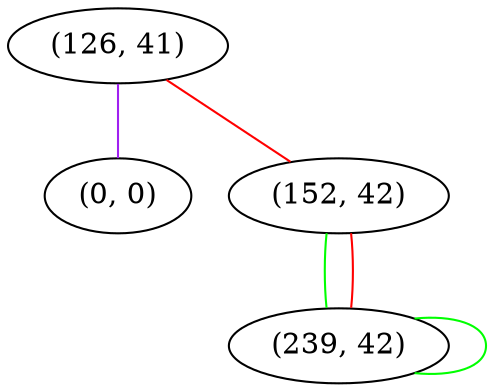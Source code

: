 graph "" {
"(126, 41)";
"(0, 0)";
"(152, 42)";
"(239, 42)";
"(126, 41)" -- "(0, 0)"  [color=purple, key=0, weight=4];
"(126, 41)" -- "(152, 42)"  [color=red, key=0, weight=1];
"(152, 42)" -- "(239, 42)"  [color=green, key=0, weight=2];
"(152, 42)" -- "(239, 42)"  [color=red, key=1, weight=1];
"(239, 42)" -- "(239, 42)"  [color=green, key=0, weight=2];
}

